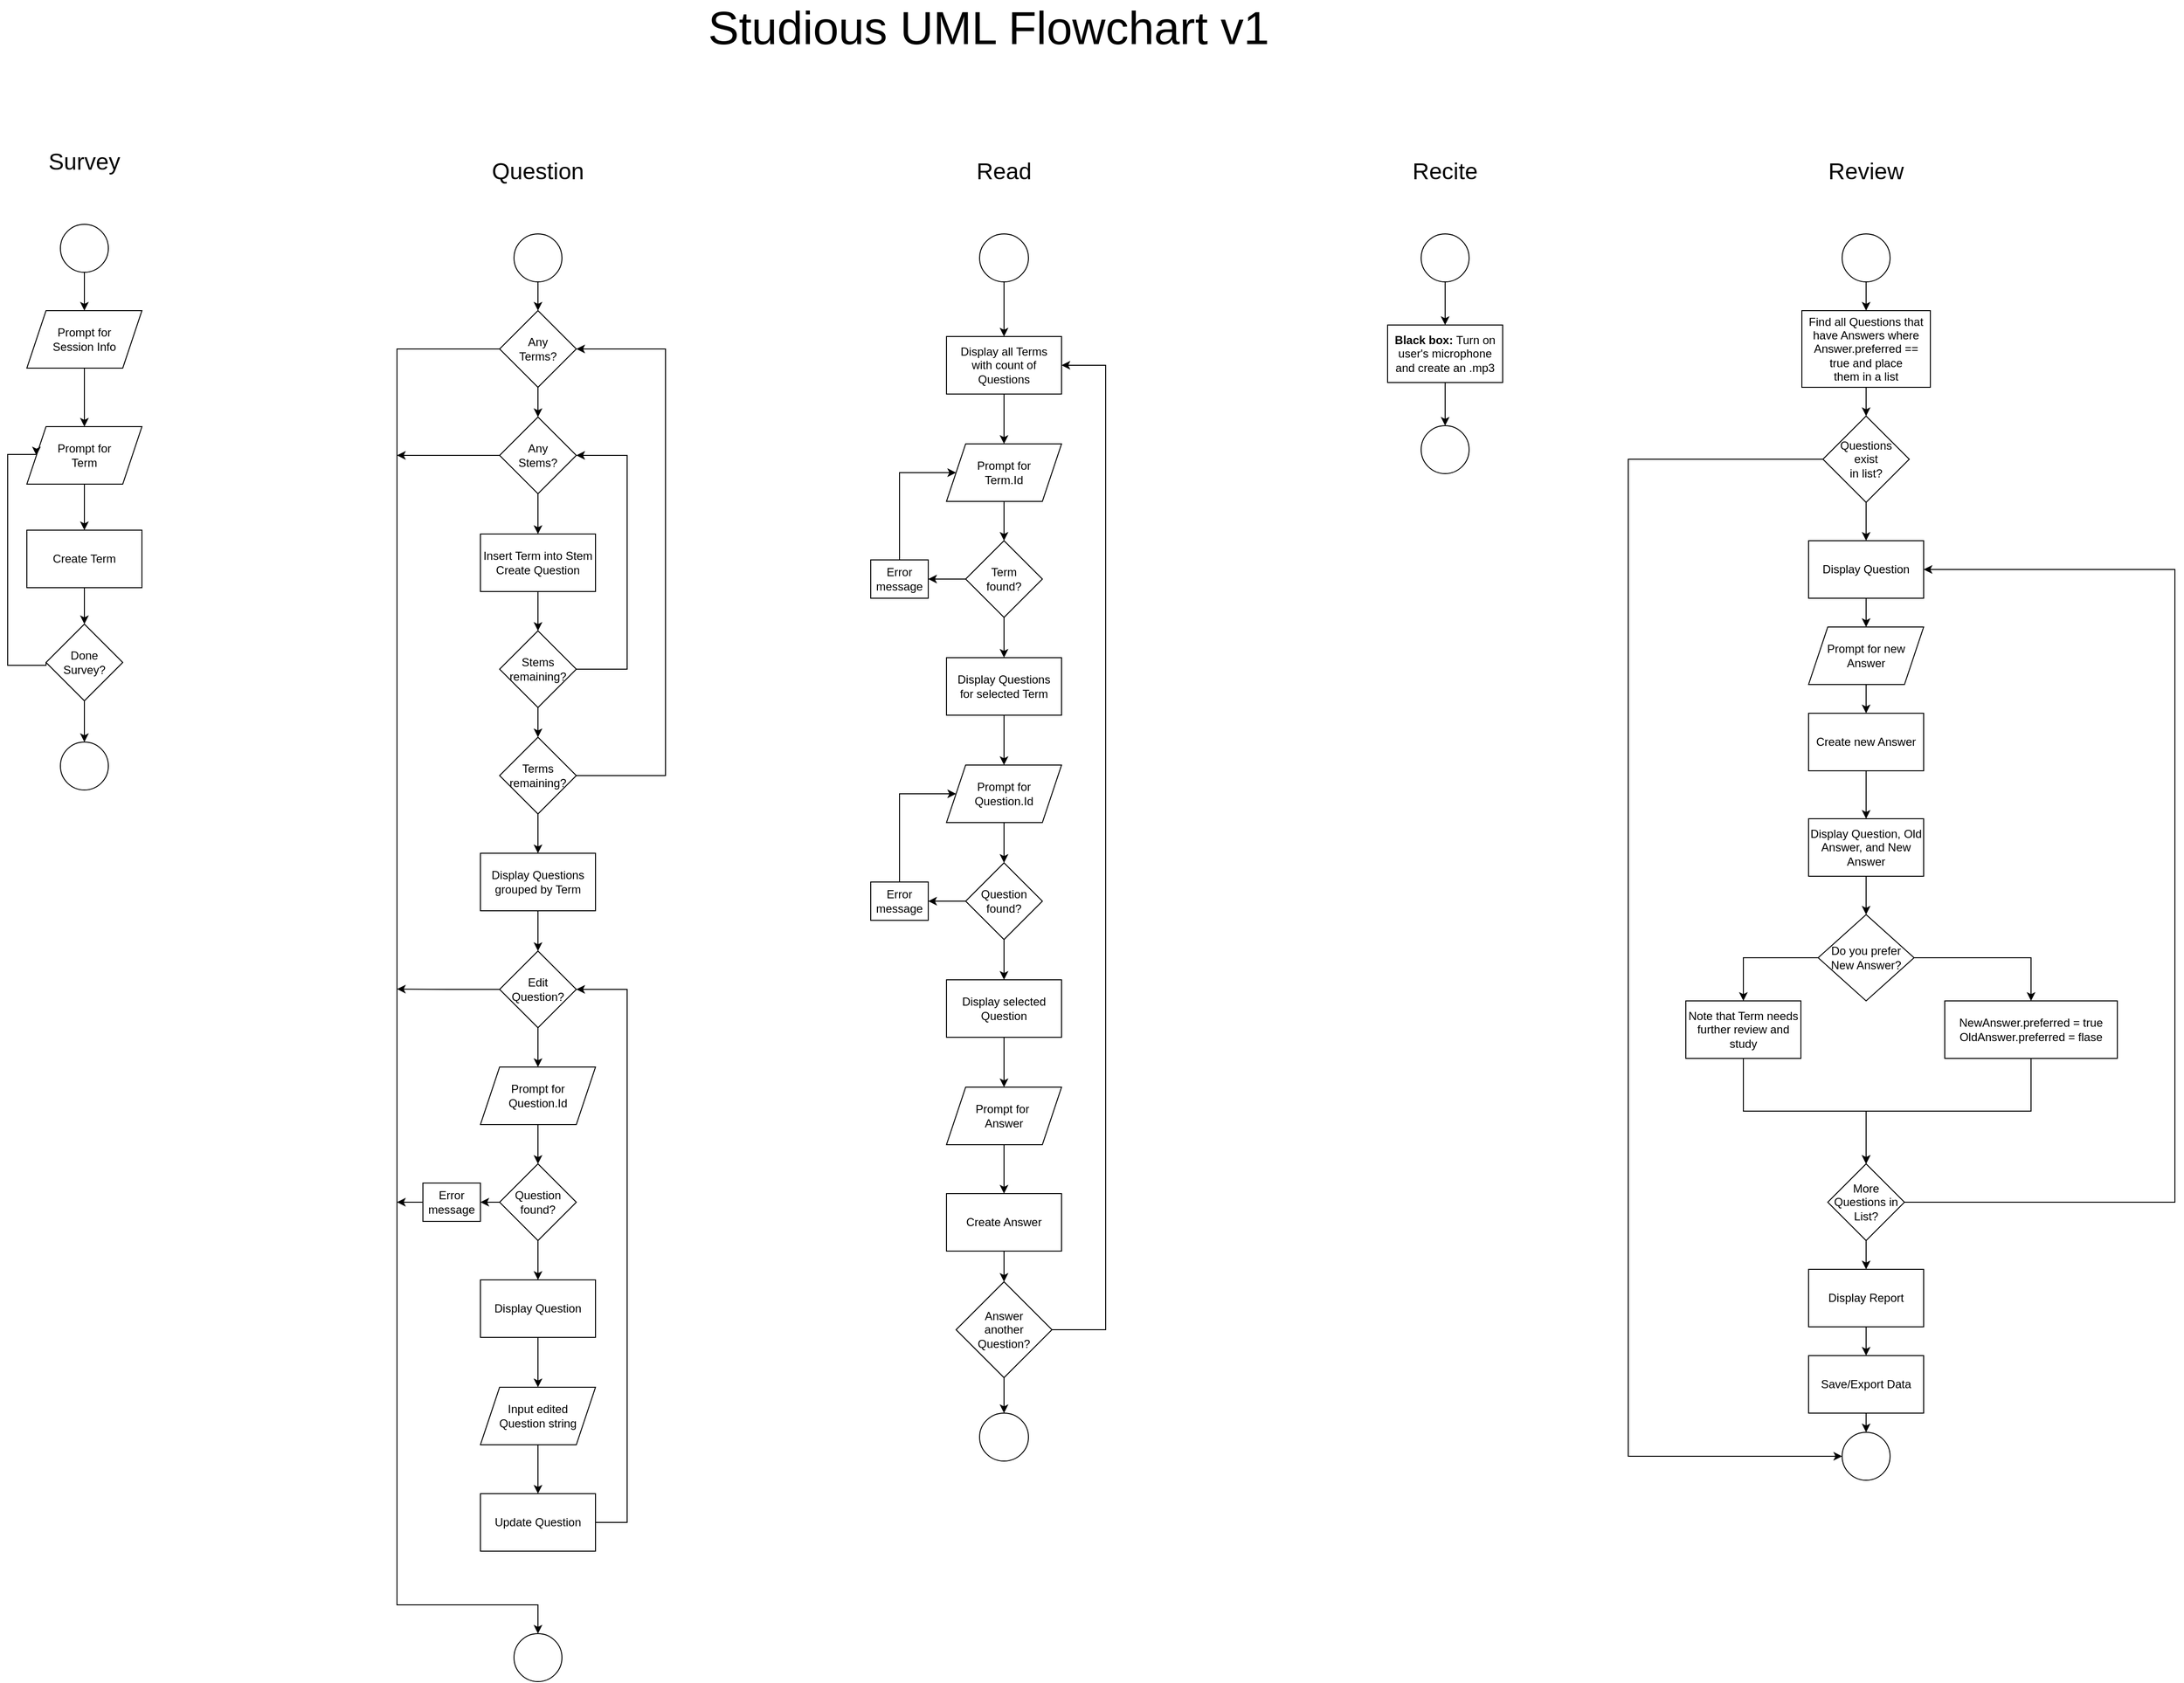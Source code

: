 <mxfile version="20.8.16" type="device"><diagram name="Page-1" id="edf60f1a-56cd-e834-aa8a-f176f3a09ee4"><mxGraphModel dx="6910" dy="4890" grid="1" gridSize="10" guides="1" tooltips="1" connect="1" arrows="1" fold="1" page="1" pageScale="1" pageWidth="2500" pageHeight="2000" background="none" math="0" shadow="0"><root><mxCell id="0"/><mxCell id="1" parent="0"/><mxCell id="doaJLuv2bLOZ3Rjy_PIB-1" value="&lt;font style=&quot;font-size: 48px;&quot;&gt;Studious UML Flowchart v1&lt;/font&gt;" style="text;strokeColor=none;align=center;fillColor=none;html=1;verticalAlign=middle;whiteSpace=wrap;rounded=0;" parent="1" vertex="1"><mxGeometry x="-1667.5" y="-1870" width="620" height="30" as="geometry"/></mxCell><mxCell id="7M81RjAZgX8bt6Dn1VBZ-54" value="" style="group" vertex="1" connectable="0" parent="1"><mxGeometry x="-2380" y="-1730" width="140" height="670" as="geometry"/></mxCell><mxCell id="doaJLuv2bLOZ3Rjy_PIB-2" value="Survey" style="text;strokeColor=none;align=center;fillColor=none;html=1;verticalAlign=middle;whiteSpace=wrap;rounded=0;fontSize=24;" parent="7M81RjAZgX8bt6Dn1VBZ-54" vertex="1"><mxGeometry x="40" width="80" height="30" as="geometry"/></mxCell><mxCell id="doaJLuv2bLOZ3Rjy_PIB-8" value="" style="ellipse;whiteSpace=wrap;html=1;fontSize=24;" parent="7M81RjAZgX8bt6Dn1VBZ-54" vertex="1"><mxGeometry x="55" y="80" width="50" height="50" as="geometry"/></mxCell><mxCell id="7M81RjAZgX8bt6Dn1VBZ-1" value="Prompt for&lt;br&gt;Session Info" style="shape=parallelogram;perimeter=parallelogramPerimeter;whiteSpace=wrap;html=1;fixedSize=1;" vertex="1" parent="7M81RjAZgX8bt6Dn1VBZ-54"><mxGeometry x="20" y="170" width="120" height="60" as="geometry"/></mxCell><mxCell id="7M81RjAZgX8bt6Dn1VBZ-2" style="edgeStyle=orthogonalEdgeStyle;rounded=0;orthogonalLoop=1;jettySize=auto;html=1;exitX=0.5;exitY=1;exitDx=0;exitDy=0;entryX=0.5;entryY=0;entryDx=0;entryDy=0;" edge="1" parent="7M81RjAZgX8bt6Dn1VBZ-54" source="doaJLuv2bLOZ3Rjy_PIB-8" target="7M81RjAZgX8bt6Dn1VBZ-1"><mxGeometry relative="1" as="geometry"/></mxCell><mxCell id="7M81RjAZgX8bt6Dn1VBZ-3" value="Prompt for&lt;br&gt;Term" style="shape=parallelogram;perimeter=parallelogramPerimeter;whiteSpace=wrap;html=1;fixedSize=1;" vertex="1" parent="7M81RjAZgX8bt6Dn1VBZ-54"><mxGeometry x="20" y="291" width="120" height="60" as="geometry"/></mxCell><mxCell id="7M81RjAZgX8bt6Dn1VBZ-4" style="edgeStyle=orthogonalEdgeStyle;rounded=0;orthogonalLoop=1;jettySize=auto;html=1;exitX=0.5;exitY=1;exitDx=0;exitDy=0;entryX=0.5;entryY=0;entryDx=0;entryDy=0;" edge="1" parent="7M81RjAZgX8bt6Dn1VBZ-54" source="7M81RjAZgX8bt6Dn1VBZ-1" target="7M81RjAZgX8bt6Dn1VBZ-3"><mxGeometry relative="1" as="geometry"/></mxCell><mxCell id="7M81RjAZgX8bt6Dn1VBZ-7" style="edgeStyle=orthogonalEdgeStyle;rounded=0;orthogonalLoop=1;jettySize=auto;html=1;exitX=0;exitY=0.5;exitDx=0;exitDy=0;entryX=0;entryY=0.5;entryDx=0;entryDy=0;" edge="1" parent="7M81RjAZgX8bt6Dn1VBZ-54" source="7M81RjAZgX8bt6Dn1VBZ-5" target="7M81RjAZgX8bt6Dn1VBZ-3"><mxGeometry relative="1" as="geometry"><mxPoint y="240" as="targetPoint"/><Array as="points"><mxPoint x="40" y="540"/><mxPoint y="540"/><mxPoint y="320"/></Array></mxGeometry></mxCell><mxCell id="7M81RjAZgX8bt6Dn1VBZ-5" value="Done&lt;br&gt;Survey?" style="rhombus;whiteSpace=wrap;html=1;" vertex="1" parent="7M81RjAZgX8bt6Dn1VBZ-54"><mxGeometry x="40" y="497" width="80" height="80" as="geometry"/></mxCell><mxCell id="7M81RjAZgX8bt6Dn1VBZ-9" value="" style="ellipse;whiteSpace=wrap;html=1;fontSize=24;" vertex="1" parent="7M81RjAZgX8bt6Dn1VBZ-54"><mxGeometry x="55" y="620" width="50" height="50" as="geometry"/></mxCell><mxCell id="7M81RjAZgX8bt6Dn1VBZ-10" style="edgeStyle=orthogonalEdgeStyle;rounded=0;orthogonalLoop=1;jettySize=auto;html=1;exitX=0.5;exitY=1;exitDx=0;exitDy=0;entryX=0.5;entryY=0;entryDx=0;entryDy=0;" edge="1" parent="7M81RjAZgX8bt6Dn1VBZ-54" source="7M81RjAZgX8bt6Dn1VBZ-5" target="7M81RjAZgX8bt6Dn1VBZ-9"><mxGeometry relative="1" as="geometry"/></mxCell><mxCell id="7M81RjAZgX8bt6Dn1VBZ-13" style="edgeStyle=orthogonalEdgeStyle;rounded=0;orthogonalLoop=1;jettySize=auto;html=1;exitX=0.5;exitY=1;exitDx=0;exitDy=0;entryX=0.5;entryY=0;entryDx=0;entryDy=0;" edge="1" parent="7M81RjAZgX8bt6Dn1VBZ-54" source="7M81RjAZgX8bt6Dn1VBZ-11" target="7M81RjAZgX8bt6Dn1VBZ-5"><mxGeometry relative="1" as="geometry"/></mxCell><mxCell id="7M81RjAZgX8bt6Dn1VBZ-11" value="Create Term" style="rounded=0;whiteSpace=wrap;html=1;" vertex="1" parent="7M81RjAZgX8bt6Dn1VBZ-54"><mxGeometry x="20" y="399" width="120" height="60" as="geometry"/></mxCell><mxCell id="7M81RjAZgX8bt6Dn1VBZ-12" style="edgeStyle=orthogonalEdgeStyle;rounded=0;orthogonalLoop=1;jettySize=auto;html=1;exitX=0.5;exitY=1;exitDx=0;exitDy=0;entryX=0.5;entryY=0;entryDx=0;entryDy=0;" edge="1" parent="7M81RjAZgX8bt6Dn1VBZ-54" source="7M81RjAZgX8bt6Dn1VBZ-3" target="7M81RjAZgX8bt6Dn1VBZ-11"><mxGeometry relative="1" as="geometry"/></mxCell><mxCell id="7M81RjAZgX8bt6Dn1VBZ-55" value="" style="group" vertex="1" connectable="0" parent="1"><mxGeometry x="-1974" y="-1720" width="280" height="1590" as="geometry"/></mxCell><mxCell id="doaJLuv2bLOZ3Rjy_PIB-4" value="Question" style="text;strokeColor=none;align=center;fillColor=none;html=1;verticalAlign=middle;whiteSpace=wrap;rounded=0;fontSize=24;" parent="7M81RjAZgX8bt6Dn1VBZ-55" vertex="1"><mxGeometry x="97" width="100" height="30" as="geometry"/></mxCell><mxCell id="doaJLuv2bLOZ3Rjy_PIB-9" value="" style="ellipse;whiteSpace=wrap;html=1;fontSize=24;" parent="7M81RjAZgX8bt6Dn1VBZ-55" vertex="1"><mxGeometry x="122" y="80" width="50" height="50" as="geometry"/></mxCell><mxCell id="7M81RjAZgX8bt6Dn1VBZ-14" value="Any&lt;br&gt;Terms?" style="rhombus;whiteSpace=wrap;html=1;" vertex="1" parent="7M81RjAZgX8bt6Dn1VBZ-55"><mxGeometry x="107" y="160" width="80" height="80" as="geometry"/></mxCell><mxCell id="7M81RjAZgX8bt6Dn1VBZ-16" style="edgeStyle=orthogonalEdgeStyle;rounded=0;orthogonalLoop=1;jettySize=auto;html=1;exitX=0.5;exitY=1;exitDx=0;exitDy=0;entryX=0.5;entryY=0;entryDx=0;entryDy=0;" edge="1" parent="7M81RjAZgX8bt6Dn1VBZ-55" source="doaJLuv2bLOZ3Rjy_PIB-9" target="7M81RjAZgX8bt6Dn1VBZ-14"><mxGeometry relative="1" as="geometry"/></mxCell><mxCell id="7M81RjAZgX8bt6Dn1VBZ-53" style="edgeStyle=orthogonalEdgeStyle;rounded=0;orthogonalLoop=1;jettySize=auto;html=1;exitX=0;exitY=0.5;exitDx=0;exitDy=0;" edge="1" parent="7M81RjAZgX8bt6Dn1VBZ-55" source="7M81RjAZgX8bt6Dn1VBZ-17"><mxGeometry relative="1" as="geometry"><mxPoint y="311" as="targetPoint"/></mxGeometry></mxCell><mxCell id="7M81RjAZgX8bt6Dn1VBZ-17" value="Any&lt;br&gt;Stems?" style="rhombus;whiteSpace=wrap;html=1;" vertex="1" parent="7M81RjAZgX8bt6Dn1VBZ-55"><mxGeometry x="107" y="271" width="80" height="80" as="geometry"/></mxCell><mxCell id="7M81RjAZgX8bt6Dn1VBZ-18" style="edgeStyle=orthogonalEdgeStyle;rounded=0;orthogonalLoop=1;jettySize=auto;html=1;exitX=0.5;exitY=1;exitDx=0;exitDy=0;entryX=0.5;entryY=0;entryDx=0;entryDy=0;" edge="1" parent="7M81RjAZgX8bt6Dn1VBZ-55" source="7M81RjAZgX8bt6Dn1VBZ-14" target="7M81RjAZgX8bt6Dn1VBZ-17"><mxGeometry relative="1" as="geometry"/></mxCell><mxCell id="7M81RjAZgX8bt6Dn1VBZ-20" value="Insert Term into Stem&lt;br&gt;Create Question" style="rounded=0;whiteSpace=wrap;html=1;" vertex="1" parent="7M81RjAZgX8bt6Dn1VBZ-55"><mxGeometry x="87" y="393" width="120" height="60" as="geometry"/></mxCell><mxCell id="7M81RjAZgX8bt6Dn1VBZ-21" style="edgeStyle=orthogonalEdgeStyle;rounded=0;orthogonalLoop=1;jettySize=auto;html=1;exitX=0.5;exitY=1;exitDx=0;exitDy=0;entryX=0.5;entryY=0;entryDx=0;entryDy=0;" edge="1" parent="7M81RjAZgX8bt6Dn1VBZ-55" source="7M81RjAZgX8bt6Dn1VBZ-17" target="7M81RjAZgX8bt6Dn1VBZ-20"><mxGeometry relative="1" as="geometry"/></mxCell><mxCell id="7M81RjAZgX8bt6Dn1VBZ-29" style="edgeStyle=orthogonalEdgeStyle;rounded=0;orthogonalLoop=1;jettySize=auto;html=1;exitX=1;exitY=0.5;exitDx=0;exitDy=0;entryX=1;entryY=0.5;entryDx=0;entryDy=0;" edge="1" parent="7M81RjAZgX8bt6Dn1VBZ-55" source="7M81RjAZgX8bt6Dn1VBZ-22" target="7M81RjAZgX8bt6Dn1VBZ-17"><mxGeometry relative="1" as="geometry"><Array as="points"><mxPoint x="240" y="534"/><mxPoint x="240" y="311"/></Array></mxGeometry></mxCell><mxCell id="7M81RjAZgX8bt6Dn1VBZ-22" value="Stems&lt;br&gt;remaining?" style="rhombus;whiteSpace=wrap;html=1;" vertex="1" parent="7M81RjAZgX8bt6Dn1VBZ-55"><mxGeometry x="107" y="494" width="80" height="80" as="geometry"/></mxCell><mxCell id="7M81RjAZgX8bt6Dn1VBZ-23" style="edgeStyle=orthogonalEdgeStyle;rounded=0;orthogonalLoop=1;jettySize=auto;html=1;exitX=0.5;exitY=1;exitDx=0;exitDy=0;entryX=0.5;entryY=0;entryDx=0;entryDy=0;" edge="1" parent="7M81RjAZgX8bt6Dn1VBZ-55" source="7M81RjAZgX8bt6Dn1VBZ-20" target="7M81RjAZgX8bt6Dn1VBZ-22"><mxGeometry relative="1" as="geometry"/></mxCell><mxCell id="7M81RjAZgX8bt6Dn1VBZ-28" style="edgeStyle=orthogonalEdgeStyle;rounded=0;orthogonalLoop=1;jettySize=auto;html=1;exitX=1;exitY=0.5;exitDx=0;exitDy=0;entryX=1;entryY=0.5;entryDx=0;entryDy=0;" edge="1" parent="7M81RjAZgX8bt6Dn1VBZ-55" source="7M81RjAZgX8bt6Dn1VBZ-26" target="7M81RjAZgX8bt6Dn1VBZ-14"><mxGeometry relative="1" as="geometry"><Array as="points"><mxPoint x="280" y="645"/><mxPoint x="280" y="200"/></Array></mxGeometry></mxCell><mxCell id="7M81RjAZgX8bt6Dn1VBZ-26" value="Terms&lt;br&gt;remaining?" style="rhombus;whiteSpace=wrap;html=1;" vertex="1" parent="7M81RjAZgX8bt6Dn1VBZ-55"><mxGeometry x="107" y="605" width="80" height="80" as="geometry"/></mxCell><mxCell id="7M81RjAZgX8bt6Dn1VBZ-27" style="edgeStyle=orthogonalEdgeStyle;rounded=0;orthogonalLoop=1;jettySize=auto;html=1;exitX=0.5;exitY=1;exitDx=0;exitDy=0;entryX=0.5;entryY=0;entryDx=0;entryDy=0;" edge="1" parent="7M81RjAZgX8bt6Dn1VBZ-55" source="7M81RjAZgX8bt6Dn1VBZ-22" target="7M81RjAZgX8bt6Dn1VBZ-26"><mxGeometry relative="1" as="geometry"/></mxCell><mxCell id="7M81RjAZgX8bt6Dn1VBZ-30" value="Display Questions grouped by Term" style="rounded=0;whiteSpace=wrap;html=1;" vertex="1" parent="7M81RjAZgX8bt6Dn1VBZ-55"><mxGeometry x="87" y="726" width="120" height="60" as="geometry"/></mxCell><mxCell id="7M81RjAZgX8bt6Dn1VBZ-31" style="edgeStyle=orthogonalEdgeStyle;rounded=0;orthogonalLoop=1;jettySize=auto;html=1;exitX=0.5;exitY=1;exitDx=0;exitDy=0;entryX=0.5;entryY=0;entryDx=0;entryDy=0;" edge="1" parent="7M81RjAZgX8bt6Dn1VBZ-55" source="7M81RjAZgX8bt6Dn1VBZ-26" target="7M81RjAZgX8bt6Dn1VBZ-30"><mxGeometry relative="1" as="geometry"/></mxCell><mxCell id="7M81RjAZgX8bt6Dn1VBZ-51" style="edgeStyle=orthogonalEdgeStyle;rounded=0;orthogonalLoop=1;jettySize=auto;html=1;exitX=0;exitY=0.5;exitDx=0;exitDy=0;" edge="1" parent="7M81RjAZgX8bt6Dn1VBZ-55" source="7M81RjAZgX8bt6Dn1VBZ-32"><mxGeometry relative="1" as="geometry"><mxPoint y="867.667" as="targetPoint"/></mxGeometry></mxCell><mxCell id="7M81RjAZgX8bt6Dn1VBZ-32" value="Edit &lt;br&gt;Question?" style="rhombus;whiteSpace=wrap;html=1;" vertex="1" parent="7M81RjAZgX8bt6Dn1VBZ-55"><mxGeometry x="107" y="828" width="80" height="80" as="geometry"/></mxCell><mxCell id="7M81RjAZgX8bt6Dn1VBZ-34" style="edgeStyle=orthogonalEdgeStyle;rounded=0;orthogonalLoop=1;jettySize=auto;html=1;exitX=0.5;exitY=1;exitDx=0;exitDy=0;entryX=0.5;entryY=0;entryDx=0;entryDy=0;" edge="1" parent="7M81RjAZgX8bt6Dn1VBZ-55" source="7M81RjAZgX8bt6Dn1VBZ-30" target="7M81RjAZgX8bt6Dn1VBZ-32"><mxGeometry relative="1" as="geometry"/></mxCell><mxCell id="7M81RjAZgX8bt6Dn1VBZ-36" value="Prompt for &lt;br&gt;Question.Id" style="shape=parallelogram;perimeter=parallelogramPerimeter;whiteSpace=wrap;html=1;fixedSize=1;" vertex="1" parent="7M81RjAZgX8bt6Dn1VBZ-55"><mxGeometry x="87" y="949" width="120" height="60" as="geometry"/></mxCell><mxCell id="7M81RjAZgX8bt6Dn1VBZ-35" style="edgeStyle=orthogonalEdgeStyle;rounded=0;orthogonalLoop=1;jettySize=auto;html=1;exitX=0.5;exitY=1;exitDx=0;exitDy=0;" edge="1" parent="7M81RjAZgX8bt6Dn1VBZ-55" source="7M81RjAZgX8bt6Dn1VBZ-32" target="7M81RjAZgX8bt6Dn1VBZ-36"><mxGeometry relative="1" as="geometry"><mxPoint x="147" y="980" as="targetPoint"/></mxGeometry></mxCell><mxCell id="7M81RjAZgX8bt6Dn1VBZ-37" value="Question&lt;br&gt;found?" style="rhombus;whiteSpace=wrap;html=1;" vertex="1" parent="7M81RjAZgX8bt6Dn1VBZ-55"><mxGeometry x="107" y="1050" width="80" height="80" as="geometry"/></mxCell><mxCell id="7M81RjAZgX8bt6Dn1VBZ-38" style="edgeStyle=orthogonalEdgeStyle;rounded=0;orthogonalLoop=1;jettySize=auto;html=1;exitX=0.5;exitY=1;exitDx=0;exitDy=0;entryX=0.5;entryY=0;entryDx=0;entryDy=0;" edge="1" parent="7M81RjAZgX8bt6Dn1VBZ-55" source="7M81RjAZgX8bt6Dn1VBZ-36" target="7M81RjAZgX8bt6Dn1VBZ-37"><mxGeometry relative="1" as="geometry"/></mxCell><mxCell id="7M81RjAZgX8bt6Dn1VBZ-52" style="edgeStyle=orthogonalEdgeStyle;rounded=0;orthogonalLoop=1;jettySize=auto;html=1;exitX=0;exitY=0.5;exitDx=0;exitDy=0;" edge="1" parent="7M81RjAZgX8bt6Dn1VBZ-55" source="7M81RjAZgX8bt6Dn1VBZ-39"><mxGeometry relative="1" as="geometry"><mxPoint y="1090.167" as="targetPoint"/></mxGeometry></mxCell><mxCell id="7M81RjAZgX8bt6Dn1VBZ-39" value="Error&lt;br&gt;message" style="rounded=0;whiteSpace=wrap;html=1;" vertex="1" parent="7M81RjAZgX8bt6Dn1VBZ-55"><mxGeometry x="27" y="1070" width="60" height="40" as="geometry"/></mxCell><mxCell id="7M81RjAZgX8bt6Dn1VBZ-40" style="edgeStyle=orthogonalEdgeStyle;rounded=0;orthogonalLoop=1;jettySize=auto;html=1;exitX=0;exitY=0.5;exitDx=0;exitDy=0;entryX=1;entryY=0.5;entryDx=0;entryDy=0;" edge="1" parent="7M81RjAZgX8bt6Dn1VBZ-55" source="7M81RjAZgX8bt6Dn1VBZ-37" target="7M81RjAZgX8bt6Dn1VBZ-39"><mxGeometry relative="1" as="geometry"/></mxCell><mxCell id="7M81RjAZgX8bt6Dn1VBZ-42" value="Display Question" style="rounded=0;whiteSpace=wrap;html=1;" vertex="1" parent="7M81RjAZgX8bt6Dn1VBZ-55"><mxGeometry x="87" y="1171" width="120" height="60" as="geometry"/></mxCell><mxCell id="7M81RjAZgX8bt6Dn1VBZ-43" style="edgeStyle=orthogonalEdgeStyle;rounded=0;orthogonalLoop=1;jettySize=auto;html=1;exitX=0.5;exitY=1;exitDx=0;exitDy=0;entryX=0.5;entryY=0;entryDx=0;entryDy=0;" edge="1" parent="7M81RjAZgX8bt6Dn1VBZ-55" source="7M81RjAZgX8bt6Dn1VBZ-37" target="7M81RjAZgX8bt6Dn1VBZ-42"><mxGeometry relative="1" as="geometry"/></mxCell><mxCell id="7M81RjAZgX8bt6Dn1VBZ-44" value="Input edited&lt;br&gt;Question string" style="shape=parallelogram;perimeter=parallelogramPerimeter;whiteSpace=wrap;html=1;fixedSize=1;" vertex="1" parent="7M81RjAZgX8bt6Dn1VBZ-55"><mxGeometry x="87" y="1283" width="120" height="60" as="geometry"/></mxCell><mxCell id="7M81RjAZgX8bt6Dn1VBZ-45" style="edgeStyle=orthogonalEdgeStyle;rounded=0;orthogonalLoop=1;jettySize=auto;html=1;exitX=0.5;exitY=1;exitDx=0;exitDy=0;entryX=0.5;entryY=0;entryDx=0;entryDy=0;" edge="1" parent="7M81RjAZgX8bt6Dn1VBZ-55" source="7M81RjAZgX8bt6Dn1VBZ-42" target="7M81RjAZgX8bt6Dn1VBZ-44"><mxGeometry relative="1" as="geometry"/></mxCell><mxCell id="7M81RjAZgX8bt6Dn1VBZ-48" style="edgeStyle=orthogonalEdgeStyle;rounded=0;orthogonalLoop=1;jettySize=auto;html=1;exitX=1;exitY=0.5;exitDx=0;exitDy=0;entryX=1;entryY=0.5;entryDx=0;entryDy=0;" edge="1" parent="7M81RjAZgX8bt6Dn1VBZ-55" source="7M81RjAZgX8bt6Dn1VBZ-46" target="7M81RjAZgX8bt6Dn1VBZ-32"><mxGeometry relative="1" as="geometry"><Array as="points"><mxPoint x="240" y="1424"/><mxPoint x="240" y="868"/></Array></mxGeometry></mxCell><mxCell id="7M81RjAZgX8bt6Dn1VBZ-46" value="Update Question" style="rounded=0;whiteSpace=wrap;html=1;" vertex="1" parent="7M81RjAZgX8bt6Dn1VBZ-55"><mxGeometry x="87" y="1394" width="120" height="60" as="geometry"/></mxCell><mxCell id="7M81RjAZgX8bt6Dn1VBZ-47" style="edgeStyle=orthogonalEdgeStyle;rounded=0;orthogonalLoop=1;jettySize=auto;html=1;exitX=0.5;exitY=1;exitDx=0;exitDy=0;entryX=0.5;entryY=0;entryDx=0;entryDy=0;" edge="1" parent="7M81RjAZgX8bt6Dn1VBZ-55" source="7M81RjAZgX8bt6Dn1VBZ-44" target="7M81RjAZgX8bt6Dn1VBZ-46"><mxGeometry relative="1" as="geometry"/></mxCell><mxCell id="7M81RjAZgX8bt6Dn1VBZ-50" value="" style="ellipse;whiteSpace=wrap;html=1;fontSize=24;" vertex="1" parent="7M81RjAZgX8bt6Dn1VBZ-55"><mxGeometry x="122" y="1540" width="50" height="50" as="geometry"/></mxCell><mxCell id="7M81RjAZgX8bt6Dn1VBZ-15" style="edgeStyle=orthogonalEdgeStyle;rounded=0;orthogonalLoop=1;jettySize=auto;html=1;exitX=0;exitY=0.5;exitDx=0;exitDy=0;entryX=0.5;entryY=0;entryDx=0;entryDy=0;" edge="1" parent="7M81RjAZgX8bt6Dn1VBZ-55" source="7M81RjAZgX8bt6Dn1VBZ-14" target="7M81RjAZgX8bt6Dn1VBZ-50"><mxGeometry relative="1" as="geometry"><mxPoint y="1480" as="targetPoint"/><Array as="points"><mxPoint y="200"/><mxPoint y="1510"/></Array></mxGeometry></mxCell><mxCell id="7M81RjAZgX8bt6Dn1VBZ-86" value="" style="group" vertex="1" connectable="0" parent="1"><mxGeometry x="-1480" y="-1720" width="245" height="1360" as="geometry"/></mxCell><mxCell id="doaJLuv2bLOZ3Rjy_PIB-5" value="Read" style="text;strokeColor=none;align=center;fillColor=none;html=1;verticalAlign=middle;whiteSpace=wrap;rounded=0;fontSize=24;" parent="7M81RjAZgX8bt6Dn1VBZ-86" vertex="1"><mxGeometry x="89" width="100" height="30" as="geometry"/></mxCell><mxCell id="doaJLuv2bLOZ3Rjy_PIB-10" value="" style="ellipse;whiteSpace=wrap;html=1;fontSize=24;" parent="7M81RjAZgX8bt6Dn1VBZ-86" vertex="1"><mxGeometry x="113.5" y="80" width="51" height="50" as="geometry"/></mxCell><mxCell id="7M81RjAZgX8bt6Dn1VBZ-56" value="Display all Terms&lt;br&gt;with count of Questions" style="rounded=0;whiteSpace=wrap;html=1;" vertex="1" parent="7M81RjAZgX8bt6Dn1VBZ-86"><mxGeometry x="79" y="187" width="120" height="60" as="geometry"/></mxCell><mxCell id="7M81RjAZgX8bt6Dn1VBZ-60" style="edgeStyle=orthogonalEdgeStyle;rounded=0;orthogonalLoop=1;jettySize=auto;html=1;exitX=0.5;exitY=1;exitDx=0;exitDy=0;entryX=0.5;entryY=0;entryDx=0;entryDy=0;" edge="1" parent="7M81RjAZgX8bt6Dn1VBZ-86" source="doaJLuv2bLOZ3Rjy_PIB-10" target="7M81RjAZgX8bt6Dn1VBZ-56"><mxGeometry relative="1" as="geometry"/></mxCell><mxCell id="7M81RjAZgX8bt6Dn1VBZ-57" value="Prompt for &lt;br&gt;Term.Id" style="shape=parallelogram;perimeter=parallelogramPerimeter;whiteSpace=wrap;html=1;fixedSize=1;" vertex="1" parent="7M81RjAZgX8bt6Dn1VBZ-86"><mxGeometry x="79" y="299" width="120" height="60" as="geometry"/></mxCell><mxCell id="7M81RjAZgX8bt6Dn1VBZ-61" style="edgeStyle=orthogonalEdgeStyle;rounded=0;orthogonalLoop=1;jettySize=auto;html=1;exitX=0.5;exitY=1;exitDx=0;exitDy=0;entryX=0.5;entryY=0;entryDx=0;entryDy=0;" edge="1" parent="7M81RjAZgX8bt6Dn1VBZ-86" source="7M81RjAZgX8bt6Dn1VBZ-56" target="7M81RjAZgX8bt6Dn1VBZ-57"><mxGeometry relative="1" as="geometry"/></mxCell><mxCell id="7M81RjAZgX8bt6Dn1VBZ-58" value="Term&lt;br&gt;found?" style="rhombus;whiteSpace=wrap;html=1;" vertex="1" parent="7M81RjAZgX8bt6Dn1VBZ-86"><mxGeometry x="99" y="400" width="80" height="80" as="geometry"/></mxCell><mxCell id="7M81RjAZgX8bt6Dn1VBZ-62" style="edgeStyle=orthogonalEdgeStyle;rounded=0;orthogonalLoop=1;jettySize=auto;html=1;exitX=0.5;exitY=1;exitDx=0;exitDy=0;entryX=0.5;entryY=0;entryDx=0;entryDy=0;" edge="1" parent="7M81RjAZgX8bt6Dn1VBZ-86" source="7M81RjAZgX8bt6Dn1VBZ-57" target="7M81RjAZgX8bt6Dn1VBZ-58"><mxGeometry relative="1" as="geometry"/></mxCell><mxCell id="7M81RjAZgX8bt6Dn1VBZ-64" style="edgeStyle=orthogonalEdgeStyle;rounded=0;orthogonalLoop=1;jettySize=auto;html=1;exitX=0.5;exitY=0;exitDx=0;exitDy=0;entryX=0;entryY=0.5;entryDx=0;entryDy=0;" edge="1" parent="7M81RjAZgX8bt6Dn1VBZ-86" source="7M81RjAZgX8bt6Dn1VBZ-59" target="7M81RjAZgX8bt6Dn1VBZ-57"><mxGeometry relative="1" as="geometry"><mxPoint x="30" y="300" as="targetPoint"/><Array as="points"><mxPoint x="30" y="329"/></Array></mxGeometry></mxCell><mxCell id="7M81RjAZgX8bt6Dn1VBZ-59" value="Error&lt;br&gt;message" style="rounded=0;whiteSpace=wrap;html=1;" vertex="1" parent="7M81RjAZgX8bt6Dn1VBZ-86"><mxGeometry y="420" width="60" height="40" as="geometry"/></mxCell><mxCell id="7M81RjAZgX8bt6Dn1VBZ-63" style="edgeStyle=orthogonalEdgeStyle;rounded=0;orthogonalLoop=1;jettySize=auto;html=1;exitX=0;exitY=0.5;exitDx=0;exitDy=0;entryX=1;entryY=0.5;entryDx=0;entryDy=0;" edge="1" parent="7M81RjAZgX8bt6Dn1VBZ-86" source="7M81RjAZgX8bt6Dn1VBZ-58" target="7M81RjAZgX8bt6Dn1VBZ-59"><mxGeometry relative="1" as="geometry"/></mxCell><mxCell id="7M81RjAZgX8bt6Dn1VBZ-65" value="Prompt for&lt;br&gt;Question.Id" style="shape=parallelogram;perimeter=parallelogramPerimeter;whiteSpace=wrap;html=1;fixedSize=1;" vertex="1" parent="7M81RjAZgX8bt6Dn1VBZ-86"><mxGeometry x="79" y="634" width="120" height="60" as="geometry"/></mxCell><mxCell id="7M81RjAZgX8bt6Dn1VBZ-69" style="edgeStyle=orthogonalEdgeStyle;rounded=0;orthogonalLoop=1;jettySize=auto;html=1;exitX=0.5;exitY=1;exitDx=0;exitDy=0;entryX=0.5;entryY=0;entryDx=0;entryDy=0;" edge="1" parent="7M81RjAZgX8bt6Dn1VBZ-86" source="7M81RjAZgX8bt6Dn1VBZ-66" target="7M81RjAZgX8bt6Dn1VBZ-65"><mxGeometry relative="1" as="geometry"/></mxCell><mxCell id="7M81RjAZgX8bt6Dn1VBZ-66" value="Display Questions&lt;br&gt;for selected Term" style="rounded=0;whiteSpace=wrap;html=1;" vertex="1" parent="7M81RjAZgX8bt6Dn1VBZ-86"><mxGeometry x="79" y="522" width="120" height="60" as="geometry"/></mxCell><mxCell id="7M81RjAZgX8bt6Dn1VBZ-68" style="edgeStyle=orthogonalEdgeStyle;rounded=0;orthogonalLoop=1;jettySize=auto;html=1;exitX=0.5;exitY=1;exitDx=0;exitDy=0;entryX=0.5;entryY=0;entryDx=0;entryDy=0;" edge="1" parent="7M81RjAZgX8bt6Dn1VBZ-86" source="7M81RjAZgX8bt6Dn1VBZ-58" target="7M81RjAZgX8bt6Dn1VBZ-66"><mxGeometry relative="1" as="geometry"/></mxCell><mxCell id="7M81RjAZgX8bt6Dn1VBZ-67" value="Question&lt;br&gt;found?" style="rhombus;whiteSpace=wrap;html=1;" vertex="1" parent="7M81RjAZgX8bt6Dn1VBZ-86"><mxGeometry x="99" y="736" width="80" height="80" as="geometry"/></mxCell><mxCell id="7M81RjAZgX8bt6Dn1VBZ-70" style="edgeStyle=orthogonalEdgeStyle;rounded=0;orthogonalLoop=1;jettySize=auto;html=1;exitX=0.5;exitY=1;exitDx=0;exitDy=0;entryX=0.5;entryY=0;entryDx=0;entryDy=0;" edge="1" parent="7M81RjAZgX8bt6Dn1VBZ-86" source="7M81RjAZgX8bt6Dn1VBZ-65" target="7M81RjAZgX8bt6Dn1VBZ-67"><mxGeometry relative="1" as="geometry"/></mxCell><mxCell id="7M81RjAZgX8bt6Dn1VBZ-74" style="edgeStyle=orthogonalEdgeStyle;rounded=0;orthogonalLoop=1;jettySize=auto;html=1;exitX=0.5;exitY=0;exitDx=0;exitDy=0;entryX=0;entryY=0.5;entryDx=0;entryDy=0;" edge="1" parent="7M81RjAZgX8bt6Dn1VBZ-86" source="7M81RjAZgX8bt6Dn1VBZ-71" target="7M81RjAZgX8bt6Dn1VBZ-65"><mxGeometry relative="1" as="geometry"><Array as="points"><mxPoint x="30" y="664"/></Array></mxGeometry></mxCell><mxCell id="7M81RjAZgX8bt6Dn1VBZ-71" value="Error&lt;br&gt;message" style="rounded=0;whiteSpace=wrap;html=1;" vertex="1" parent="7M81RjAZgX8bt6Dn1VBZ-86"><mxGeometry y="756" width="60" height="40" as="geometry"/></mxCell><mxCell id="7M81RjAZgX8bt6Dn1VBZ-73" style="edgeStyle=orthogonalEdgeStyle;rounded=0;orthogonalLoop=1;jettySize=auto;html=1;exitX=0;exitY=0.5;exitDx=0;exitDy=0;entryX=1;entryY=0.5;entryDx=0;entryDy=0;" edge="1" parent="7M81RjAZgX8bt6Dn1VBZ-86" source="7M81RjAZgX8bt6Dn1VBZ-67" target="7M81RjAZgX8bt6Dn1VBZ-71"><mxGeometry relative="1" as="geometry"/></mxCell><mxCell id="7M81RjAZgX8bt6Dn1VBZ-75" value="Display selected&lt;br&gt;Question" style="rounded=0;whiteSpace=wrap;html=1;" vertex="1" parent="7M81RjAZgX8bt6Dn1VBZ-86"><mxGeometry x="79" y="858" width="120" height="60" as="geometry"/></mxCell><mxCell id="7M81RjAZgX8bt6Dn1VBZ-76" style="edgeStyle=orthogonalEdgeStyle;rounded=0;orthogonalLoop=1;jettySize=auto;html=1;exitX=0.5;exitY=1;exitDx=0;exitDy=0;entryX=0.5;entryY=0;entryDx=0;entryDy=0;" edge="1" parent="7M81RjAZgX8bt6Dn1VBZ-86" source="7M81RjAZgX8bt6Dn1VBZ-67" target="7M81RjAZgX8bt6Dn1VBZ-75"><mxGeometry relative="1" as="geometry"/></mxCell><mxCell id="7M81RjAZgX8bt6Dn1VBZ-77" value="Prompt for&amp;nbsp;&lt;br&gt;Answer" style="shape=parallelogram;perimeter=parallelogramPerimeter;whiteSpace=wrap;html=1;fixedSize=1;" vertex="1" parent="7M81RjAZgX8bt6Dn1VBZ-86"><mxGeometry x="79" y="970" width="120" height="60" as="geometry"/></mxCell><mxCell id="7M81RjAZgX8bt6Dn1VBZ-78" style="edgeStyle=orthogonalEdgeStyle;rounded=0;orthogonalLoop=1;jettySize=auto;html=1;exitX=0.5;exitY=1;exitDx=0;exitDy=0;entryX=0.5;entryY=0;entryDx=0;entryDy=0;" edge="1" parent="7M81RjAZgX8bt6Dn1VBZ-86" source="7M81RjAZgX8bt6Dn1VBZ-75" target="7M81RjAZgX8bt6Dn1VBZ-77"><mxGeometry relative="1" as="geometry"/></mxCell><mxCell id="7M81RjAZgX8bt6Dn1VBZ-79" value="Create Answer" style="rounded=0;whiteSpace=wrap;html=1;" vertex="1" parent="7M81RjAZgX8bt6Dn1VBZ-86"><mxGeometry x="79" y="1081" width="120" height="60" as="geometry"/></mxCell><mxCell id="7M81RjAZgX8bt6Dn1VBZ-80" style="edgeStyle=orthogonalEdgeStyle;rounded=0;orthogonalLoop=1;jettySize=auto;html=1;exitX=0.5;exitY=1;exitDx=0;exitDy=0;entryX=0.5;entryY=0;entryDx=0;entryDy=0;" edge="1" parent="7M81RjAZgX8bt6Dn1VBZ-86" source="7M81RjAZgX8bt6Dn1VBZ-77" target="7M81RjAZgX8bt6Dn1VBZ-79"><mxGeometry relative="1" as="geometry"/></mxCell><mxCell id="7M81RjAZgX8bt6Dn1VBZ-83" style="edgeStyle=orthogonalEdgeStyle;rounded=0;orthogonalLoop=1;jettySize=auto;html=1;exitX=1;exitY=0.5;exitDx=0;exitDy=0;entryX=1;entryY=0.5;entryDx=0;entryDy=0;" edge="1" parent="7M81RjAZgX8bt6Dn1VBZ-86" source="7M81RjAZgX8bt6Dn1VBZ-81" target="7M81RjAZgX8bt6Dn1VBZ-56"><mxGeometry relative="1" as="geometry"><Array as="points"><mxPoint x="245" y="1223"/><mxPoint x="245" y="217"/></Array></mxGeometry></mxCell><mxCell id="7M81RjAZgX8bt6Dn1VBZ-81" value="Answer&lt;br&gt;another&lt;br&gt;Question?" style="rhombus;whiteSpace=wrap;html=1;" vertex="1" parent="7M81RjAZgX8bt6Dn1VBZ-86"><mxGeometry x="89" y="1173" width="100" height="100" as="geometry"/></mxCell><mxCell id="7M81RjAZgX8bt6Dn1VBZ-82" style="edgeStyle=orthogonalEdgeStyle;rounded=0;orthogonalLoop=1;jettySize=auto;html=1;exitX=0.5;exitY=1;exitDx=0;exitDy=0;entryX=0.5;entryY=0;entryDx=0;entryDy=0;" edge="1" parent="7M81RjAZgX8bt6Dn1VBZ-86" source="7M81RjAZgX8bt6Dn1VBZ-79" target="7M81RjAZgX8bt6Dn1VBZ-81"><mxGeometry relative="1" as="geometry"/></mxCell><mxCell id="7M81RjAZgX8bt6Dn1VBZ-84" value="" style="ellipse;whiteSpace=wrap;html=1;fontSize=24;" vertex="1" parent="7M81RjAZgX8bt6Dn1VBZ-86"><mxGeometry x="113.5" y="1310" width="51" height="50" as="geometry"/></mxCell><mxCell id="7M81RjAZgX8bt6Dn1VBZ-85" style="edgeStyle=orthogonalEdgeStyle;rounded=0;orthogonalLoop=1;jettySize=auto;html=1;exitX=0.5;exitY=1;exitDx=0;exitDy=0;entryX=0.5;entryY=0;entryDx=0;entryDy=0;" edge="1" parent="7M81RjAZgX8bt6Dn1VBZ-86" source="7M81RjAZgX8bt6Dn1VBZ-81" target="7M81RjAZgX8bt6Dn1VBZ-84"><mxGeometry relative="1" as="geometry"/></mxCell><mxCell id="7M81RjAZgX8bt6Dn1VBZ-91" value="" style="group" vertex="1" connectable="0" parent="1"><mxGeometry x="-941" y="-1720" width="120" height="330" as="geometry"/></mxCell><mxCell id="doaJLuv2bLOZ3Rjy_PIB-6" value="Recite" style="text;strokeColor=none;align=center;fillColor=none;html=1;verticalAlign=middle;whiteSpace=wrap;rounded=0;fontSize=24;" parent="7M81RjAZgX8bt6Dn1VBZ-91" vertex="1"><mxGeometry x="10" width="100" height="30" as="geometry"/></mxCell><mxCell id="doaJLuv2bLOZ3Rjy_PIB-11" value="" style="ellipse;whiteSpace=wrap;html=1;fontSize=24;" parent="7M81RjAZgX8bt6Dn1VBZ-91" vertex="1"><mxGeometry x="35" y="80" width="50" height="50" as="geometry"/></mxCell><mxCell id="7M81RjAZgX8bt6Dn1VBZ-87" value="&lt;b&gt;Black box:&lt;/b&gt;&amp;nbsp;Turn on user's microphone and create an .mp3" style="rounded=0;whiteSpace=wrap;html=1;" vertex="1" parent="7M81RjAZgX8bt6Dn1VBZ-91"><mxGeometry y="175" width="120" height="60" as="geometry"/></mxCell><mxCell id="7M81RjAZgX8bt6Dn1VBZ-89" style="edgeStyle=orthogonalEdgeStyle;rounded=0;orthogonalLoop=1;jettySize=auto;html=1;exitX=0.5;exitY=1;exitDx=0;exitDy=0;entryX=0.5;entryY=0;entryDx=0;entryDy=0;" edge="1" parent="7M81RjAZgX8bt6Dn1VBZ-91" source="doaJLuv2bLOZ3Rjy_PIB-11" target="7M81RjAZgX8bt6Dn1VBZ-87"><mxGeometry relative="1" as="geometry"/></mxCell><mxCell id="7M81RjAZgX8bt6Dn1VBZ-88" value="" style="ellipse;whiteSpace=wrap;html=1;fontSize=24;" vertex="1" parent="7M81RjAZgX8bt6Dn1VBZ-91"><mxGeometry x="35" y="280" width="50" height="50" as="geometry"/></mxCell><mxCell id="7M81RjAZgX8bt6Dn1VBZ-90" style="edgeStyle=orthogonalEdgeStyle;rounded=0;orthogonalLoop=1;jettySize=auto;html=1;exitX=0.5;exitY=1;exitDx=0;exitDy=0;entryX=0.5;entryY=0;entryDx=0;entryDy=0;" edge="1" parent="7M81RjAZgX8bt6Dn1VBZ-91" source="7M81RjAZgX8bt6Dn1VBZ-87" target="7M81RjAZgX8bt6Dn1VBZ-88"><mxGeometry relative="1" as="geometry"/></mxCell><mxCell id="7M81RjAZgX8bt6Dn1VBZ-124" value="" style="group" vertex="1" connectable="0" parent="1"><mxGeometry x="-690" y="-1720" width="570" height="1380" as="geometry"/></mxCell><mxCell id="doaJLuv2bLOZ3Rjy_PIB-7" value="Review" style="text;strokeColor=none;align=center;fillColor=none;html=1;verticalAlign=middle;whiteSpace=wrap;rounded=0;fontSize=24;" parent="7M81RjAZgX8bt6Dn1VBZ-124" vertex="1"><mxGeometry x="198" width="100" height="30" as="geometry"/></mxCell><mxCell id="doaJLuv2bLOZ3Rjy_PIB-12" value="" style="ellipse;whiteSpace=wrap;html=1;fontSize=24;" parent="7M81RjAZgX8bt6Dn1VBZ-124" vertex="1"><mxGeometry x="223" y="80" width="50" height="50" as="geometry"/></mxCell><mxCell id="7M81RjAZgX8bt6Dn1VBZ-92" value="Find all Questions that have Answers where Answer.preferred == true and place &lt;br&gt;them in a list" style="rounded=0;whiteSpace=wrap;html=1;" vertex="1" parent="7M81RjAZgX8bt6Dn1VBZ-124"><mxGeometry x="181" y="160" width="134" height="80" as="geometry"/></mxCell><mxCell id="7M81RjAZgX8bt6Dn1VBZ-94" style="edgeStyle=orthogonalEdgeStyle;rounded=0;orthogonalLoop=1;jettySize=auto;html=1;exitX=0.5;exitY=1;exitDx=0;exitDy=0;" edge="1" parent="7M81RjAZgX8bt6Dn1VBZ-124" source="doaJLuv2bLOZ3Rjy_PIB-12" target="7M81RjAZgX8bt6Dn1VBZ-92"><mxGeometry relative="1" as="geometry"/></mxCell><mxCell id="7M81RjAZgX8bt6Dn1VBZ-93" value="Questions&lt;br&gt;exist &lt;br&gt;in list?" style="rhombus;whiteSpace=wrap;html=1;" vertex="1" parent="7M81RjAZgX8bt6Dn1VBZ-124"><mxGeometry x="203" y="270" width="90" height="90" as="geometry"/></mxCell><mxCell id="7M81RjAZgX8bt6Dn1VBZ-95" style="edgeStyle=orthogonalEdgeStyle;rounded=0;orthogonalLoop=1;jettySize=auto;html=1;exitX=0.5;exitY=1;exitDx=0;exitDy=0;entryX=0.5;entryY=0;entryDx=0;entryDy=0;" edge="1" parent="7M81RjAZgX8bt6Dn1VBZ-124" source="7M81RjAZgX8bt6Dn1VBZ-92" target="7M81RjAZgX8bt6Dn1VBZ-93"><mxGeometry relative="1" as="geometry"/></mxCell><mxCell id="7M81RjAZgX8bt6Dn1VBZ-97" value="Display Question" style="rounded=0;whiteSpace=wrap;html=1;" vertex="1" parent="7M81RjAZgX8bt6Dn1VBZ-124"><mxGeometry x="188" y="400" width="120" height="60" as="geometry"/></mxCell><mxCell id="7M81RjAZgX8bt6Dn1VBZ-99" style="edgeStyle=orthogonalEdgeStyle;rounded=0;orthogonalLoop=1;jettySize=auto;html=1;exitX=0.5;exitY=1;exitDx=0;exitDy=0;entryX=0.5;entryY=0;entryDx=0;entryDy=0;" edge="1" parent="7M81RjAZgX8bt6Dn1VBZ-124" source="7M81RjAZgX8bt6Dn1VBZ-93" target="7M81RjAZgX8bt6Dn1VBZ-97"><mxGeometry relative="1" as="geometry"/></mxCell><mxCell id="7M81RjAZgX8bt6Dn1VBZ-98" value="Prompt for new&lt;br&gt;Answer" style="shape=parallelogram;perimeter=parallelogramPerimeter;whiteSpace=wrap;html=1;fixedSize=1;" vertex="1" parent="7M81RjAZgX8bt6Dn1VBZ-124"><mxGeometry x="188" y="490" width="120" height="60" as="geometry"/></mxCell><mxCell id="7M81RjAZgX8bt6Dn1VBZ-100" style="edgeStyle=orthogonalEdgeStyle;rounded=0;orthogonalLoop=1;jettySize=auto;html=1;exitX=0.5;exitY=1;exitDx=0;exitDy=0;" edge="1" parent="7M81RjAZgX8bt6Dn1VBZ-124" source="7M81RjAZgX8bt6Dn1VBZ-97" target="7M81RjAZgX8bt6Dn1VBZ-98"><mxGeometry relative="1" as="geometry"/></mxCell><mxCell id="7M81RjAZgX8bt6Dn1VBZ-102" value="Create new Answer" style="rounded=0;whiteSpace=wrap;html=1;" vertex="1" parent="7M81RjAZgX8bt6Dn1VBZ-124"><mxGeometry x="188" y="580" width="120" height="60" as="geometry"/></mxCell><mxCell id="7M81RjAZgX8bt6Dn1VBZ-103" style="edgeStyle=orthogonalEdgeStyle;rounded=0;orthogonalLoop=1;jettySize=auto;html=1;exitX=0.5;exitY=1;exitDx=0;exitDy=0;entryX=0.5;entryY=0;entryDx=0;entryDy=0;" edge="1" parent="7M81RjAZgX8bt6Dn1VBZ-124" source="7M81RjAZgX8bt6Dn1VBZ-98" target="7M81RjAZgX8bt6Dn1VBZ-102"><mxGeometry relative="1" as="geometry"/></mxCell><mxCell id="7M81RjAZgX8bt6Dn1VBZ-107" style="edgeStyle=orthogonalEdgeStyle;rounded=0;orthogonalLoop=1;jettySize=auto;html=1;exitX=0.5;exitY=1;exitDx=0;exitDy=0;entryX=0.5;entryY=0;entryDx=0;entryDy=0;" edge="1" parent="7M81RjAZgX8bt6Dn1VBZ-124" source="7M81RjAZgX8bt6Dn1VBZ-104"><mxGeometry relative="1" as="geometry"><mxPoint x="248" y="790" as="targetPoint"/></mxGeometry></mxCell><mxCell id="7M81RjAZgX8bt6Dn1VBZ-104" value="Display Question, Old Answer, and New Answer" style="rounded=0;whiteSpace=wrap;html=1;" vertex="1" parent="7M81RjAZgX8bt6Dn1VBZ-124"><mxGeometry x="188" y="690" width="120" height="60" as="geometry"/></mxCell><mxCell id="7M81RjAZgX8bt6Dn1VBZ-105" style="edgeStyle=orthogonalEdgeStyle;rounded=0;orthogonalLoop=1;jettySize=auto;html=1;exitX=0.5;exitY=1;exitDx=0;exitDy=0;" edge="1" parent="7M81RjAZgX8bt6Dn1VBZ-124" source="7M81RjAZgX8bt6Dn1VBZ-102" target="7M81RjAZgX8bt6Dn1VBZ-104"><mxGeometry relative="1" as="geometry"/></mxCell><mxCell id="7M81RjAZgX8bt6Dn1VBZ-108" value="Do you prefer&lt;br style=&quot;border-color: var(--border-color);&quot;&gt;New Answer?" style="rhombus;whiteSpace=wrap;html=1;" vertex="1" parent="7M81RjAZgX8bt6Dn1VBZ-124"><mxGeometry x="198" y="790" width="100" height="90" as="geometry"/></mxCell><mxCell id="7M81RjAZgX8bt6Dn1VBZ-109" value="Note that Term needs&lt;br&gt;further review and study" style="rounded=0;whiteSpace=wrap;html=1;" vertex="1" parent="7M81RjAZgX8bt6Dn1VBZ-124"><mxGeometry x="60" y="880" width="120" height="60" as="geometry"/></mxCell><mxCell id="7M81RjAZgX8bt6Dn1VBZ-111" style="edgeStyle=orthogonalEdgeStyle;rounded=0;orthogonalLoop=1;jettySize=auto;html=1;exitX=0;exitY=0.5;exitDx=0;exitDy=0;entryX=0.5;entryY=0;entryDx=0;entryDy=0;" edge="1" parent="7M81RjAZgX8bt6Dn1VBZ-124" source="7M81RjAZgX8bt6Dn1VBZ-108" target="7M81RjAZgX8bt6Dn1VBZ-109"><mxGeometry relative="1" as="geometry"/></mxCell><mxCell id="7M81RjAZgX8bt6Dn1VBZ-110" value="NewAnswer.preferred = true&lt;br&gt;OldAnswer.preferred = flase" style="rounded=0;whiteSpace=wrap;html=1;" vertex="1" parent="7M81RjAZgX8bt6Dn1VBZ-124"><mxGeometry x="330" y="880" width="180" height="60" as="geometry"/></mxCell><mxCell id="7M81RjAZgX8bt6Dn1VBZ-112" style="edgeStyle=orthogonalEdgeStyle;rounded=0;orthogonalLoop=1;jettySize=auto;html=1;exitX=1;exitY=0.5;exitDx=0;exitDy=0;entryX=0.5;entryY=0;entryDx=0;entryDy=0;" edge="1" parent="7M81RjAZgX8bt6Dn1VBZ-124" source="7M81RjAZgX8bt6Dn1VBZ-108" target="7M81RjAZgX8bt6Dn1VBZ-110"><mxGeometry relative="1" as="geometry"/></mxCell><mxCell id="7M81RjAZgX8bt6Dn1VBZ-116" style="edgeStyle=orthogonalEdgeStyle;rounded=0;orthogonalLoop=1;jettySize=auto;html=1;exitX=1;exitY=0.5;exitDx=0;exitDy=0;entryX=1;entryY=0.5;entryDx=0;entryDy=0;" edge="1" parent="7M81RjAZgX8bt6Dn1VBZ-124" source="7M81RjAZgX8bt6Dn1VBZ-113" target="7M81RjAZgX8bt6Dn1VBZ-97"><mxGeometry relative="1" as="geometry"><Array as="points"><mxPoint x="570" y="1090"/><mxPoint x="570" y="430"/></Array></mxGeometry></mxCell><mxCell id="7M81RjAZgX8bt6Dn1VBZ-113" value="More Questions in List?" style="rhombus;whiteSpace=wrap;html=1;" vertex="1" parent="7M81RjAZgX8bt6Dn1VBZ-124"><mxGeometry x="208" y="1050" width="80" height="80" as="geometry"/></mxCell><mxCell id="7M81RjAZgX8bt6Dn1VBZ-114" style="edgeStyle=orthogonalEdgeStyle;rounded=0;orthogonalLoop=1;jettySize=auto;html=1;exitX=0.5;exitY=1;exitDx=0;exitDy=0;entryX=0.5;entryY=0;entryDx=0;entryDy=0;" edge="1" parent="7M81RjAZgX8bt6Dn1VBZ-124" source="7M81RjAZgX8bt6Dn1VBZ-109" target="7M81RjAZgX8bt6Dn1VBZ-113"><mxGeometry relative="1" as="geometry"/></mxCell><mxCell id="7M81RjAZgX8bt6Dn1VBZ-115" style="edgeStyle=orthogonalEdgeStyle;rounded=0;orthogonalLoop=1;jettySize=auto;html=1;exitX=0.5;exitY=1;exitDx=0;exitDy=0;entryX=0.5;entryY=0;entryDx=0;entryDy=0;" edge="1" parent="7M81RjAZgX8bt6Dn1VBZ-124" source="7M81RjAZgX8bt6Dn1VBZ-110" target="7M81RjAZgX8bt6Dn1VBZ-113"><mxGeometry relative="1" as="geometry"/></mxCell><mxCell id="7M81RjAZgX8bt6Dn1VBZ-117" value="Display Report" style="rounded=0;whiteSpace=wrap;html=1;" vertex="1" parent="7M81RjAZgX8bt6Dn1VBZ-124"><mxGeometry x="188" y="1160" width="120" height="60" as="geometry"/></mxCell><mxCell id="7M81RjAZgX8bt6Dn1VBZ-121" style="edgeStyle=orthogonalEdgeStyle;rounded=0;orthogonalLoop=1;jettySize=auto;html=1;exitX=0.5;exitY=1;exitDx=0;exitDy=0;entryX=0.5;entryY=0;entryDx=0;entryDy=0;" edge="1" parent="7M81RjAZgX8bt6Dn1VBZ-124" source="7M81RjAZgX8bt6Dn1VBZ-113" target="7M81RjAZgX8bt6Dn1VBZ-117"><mxGeometry relative="1" as="geometry"/></mxCell><mxCell id="7M81RjAZgX8bt6Dn1VBZ-118" value="Save/Export Data" style="rounded=0;whiteSpace=wrap;html=1;" vertex="1" parent="7M81RjAZgX8bt6Dn1VBZ-124"><mxGeometry x="188" y="1250" width="120" height="60" as="geometry"/></mxCell><mxCell id="7M81RjAZgX8bt6Dn1VBZ-122" style="edgeStyle=orthogonalEdgeStyle;rounded=0;orthogonalLoop=1;jettySize=auto;html=1;exitX=0.5;exitY=1;exitDx=0;exitDy=0;entryX=0.5;entryY=0;entryDx=0;entryDy=0;" edge="1" parent="7M81RjAZgX8bt6Dn1VBZ-124" source="7M81RjAZgX8bt6Dn1VBZ-117" target="7M81RjAZgX8bt6Dn1VBZ-118"><mxGeometry relative="1" as="geometry"/></mxCell><mxCell id="7M81RjAZgX8bt6Dn1VBZ-120" value="" style="ellipse;whiteSpace=wrap;html=1;fontSize=24;" vertex="1" parent="7M81RjAZgX8bt6Dn1VBZ-124"><mxGeometry x="223" y="1330" width="50" height="50" as="geometry"/></mxCell><mxCell id="7M81RjAZgX8bt6Dn1VBZ-96" style="edgeStyle=orthogonalEdgeStyle;rounded=0;orthogonalLoop=1;jettySize=auto;html=1;exitX=0;exitY=0.5;exitDx=0;exitDy=0;entryX=0;entryY=0.5;entryDx=0;entryDy=0;" edge="1" parent="7M81RjAZgX8bt6Dn1VBZ-124" source="7M81RjAZgX8bt6Dn1VBZ-93" target="7M81RjAZgX8bt6Dn1VBZ-120"><mxGeometry relative="1" as="geometry"><mxPoint y="860" as="targetPoint"/><Array as="points"><mxPoint y="315"/><mxPoint y="1355"/></Array></mxGeometry></mxCell><mxCell id="7M81RjAZgX8bt6Dn1VBZ-123" style="edgeStyle=orthogonalEdgeStyle;rounded=0;orthogonalLoop=1;jettySize=auto;html=1;exitX=0.5;exitY=1;exitDx=0;exitDy=0;entryX=0.5;entryY=0;entryDx=0;entryDy=0;" edge="1" parent="7M81RjAZgX8bt6Dn1VBZ-124" source="7M81RjAZgX8bt6Dn1VBZ-118" target="7M81RjAZgX8bt6Dn1VBZ-120"><mxGeometry relative="1" as="geometry"/></mxCell></root></mxGraphModel></diagram></mxfile>